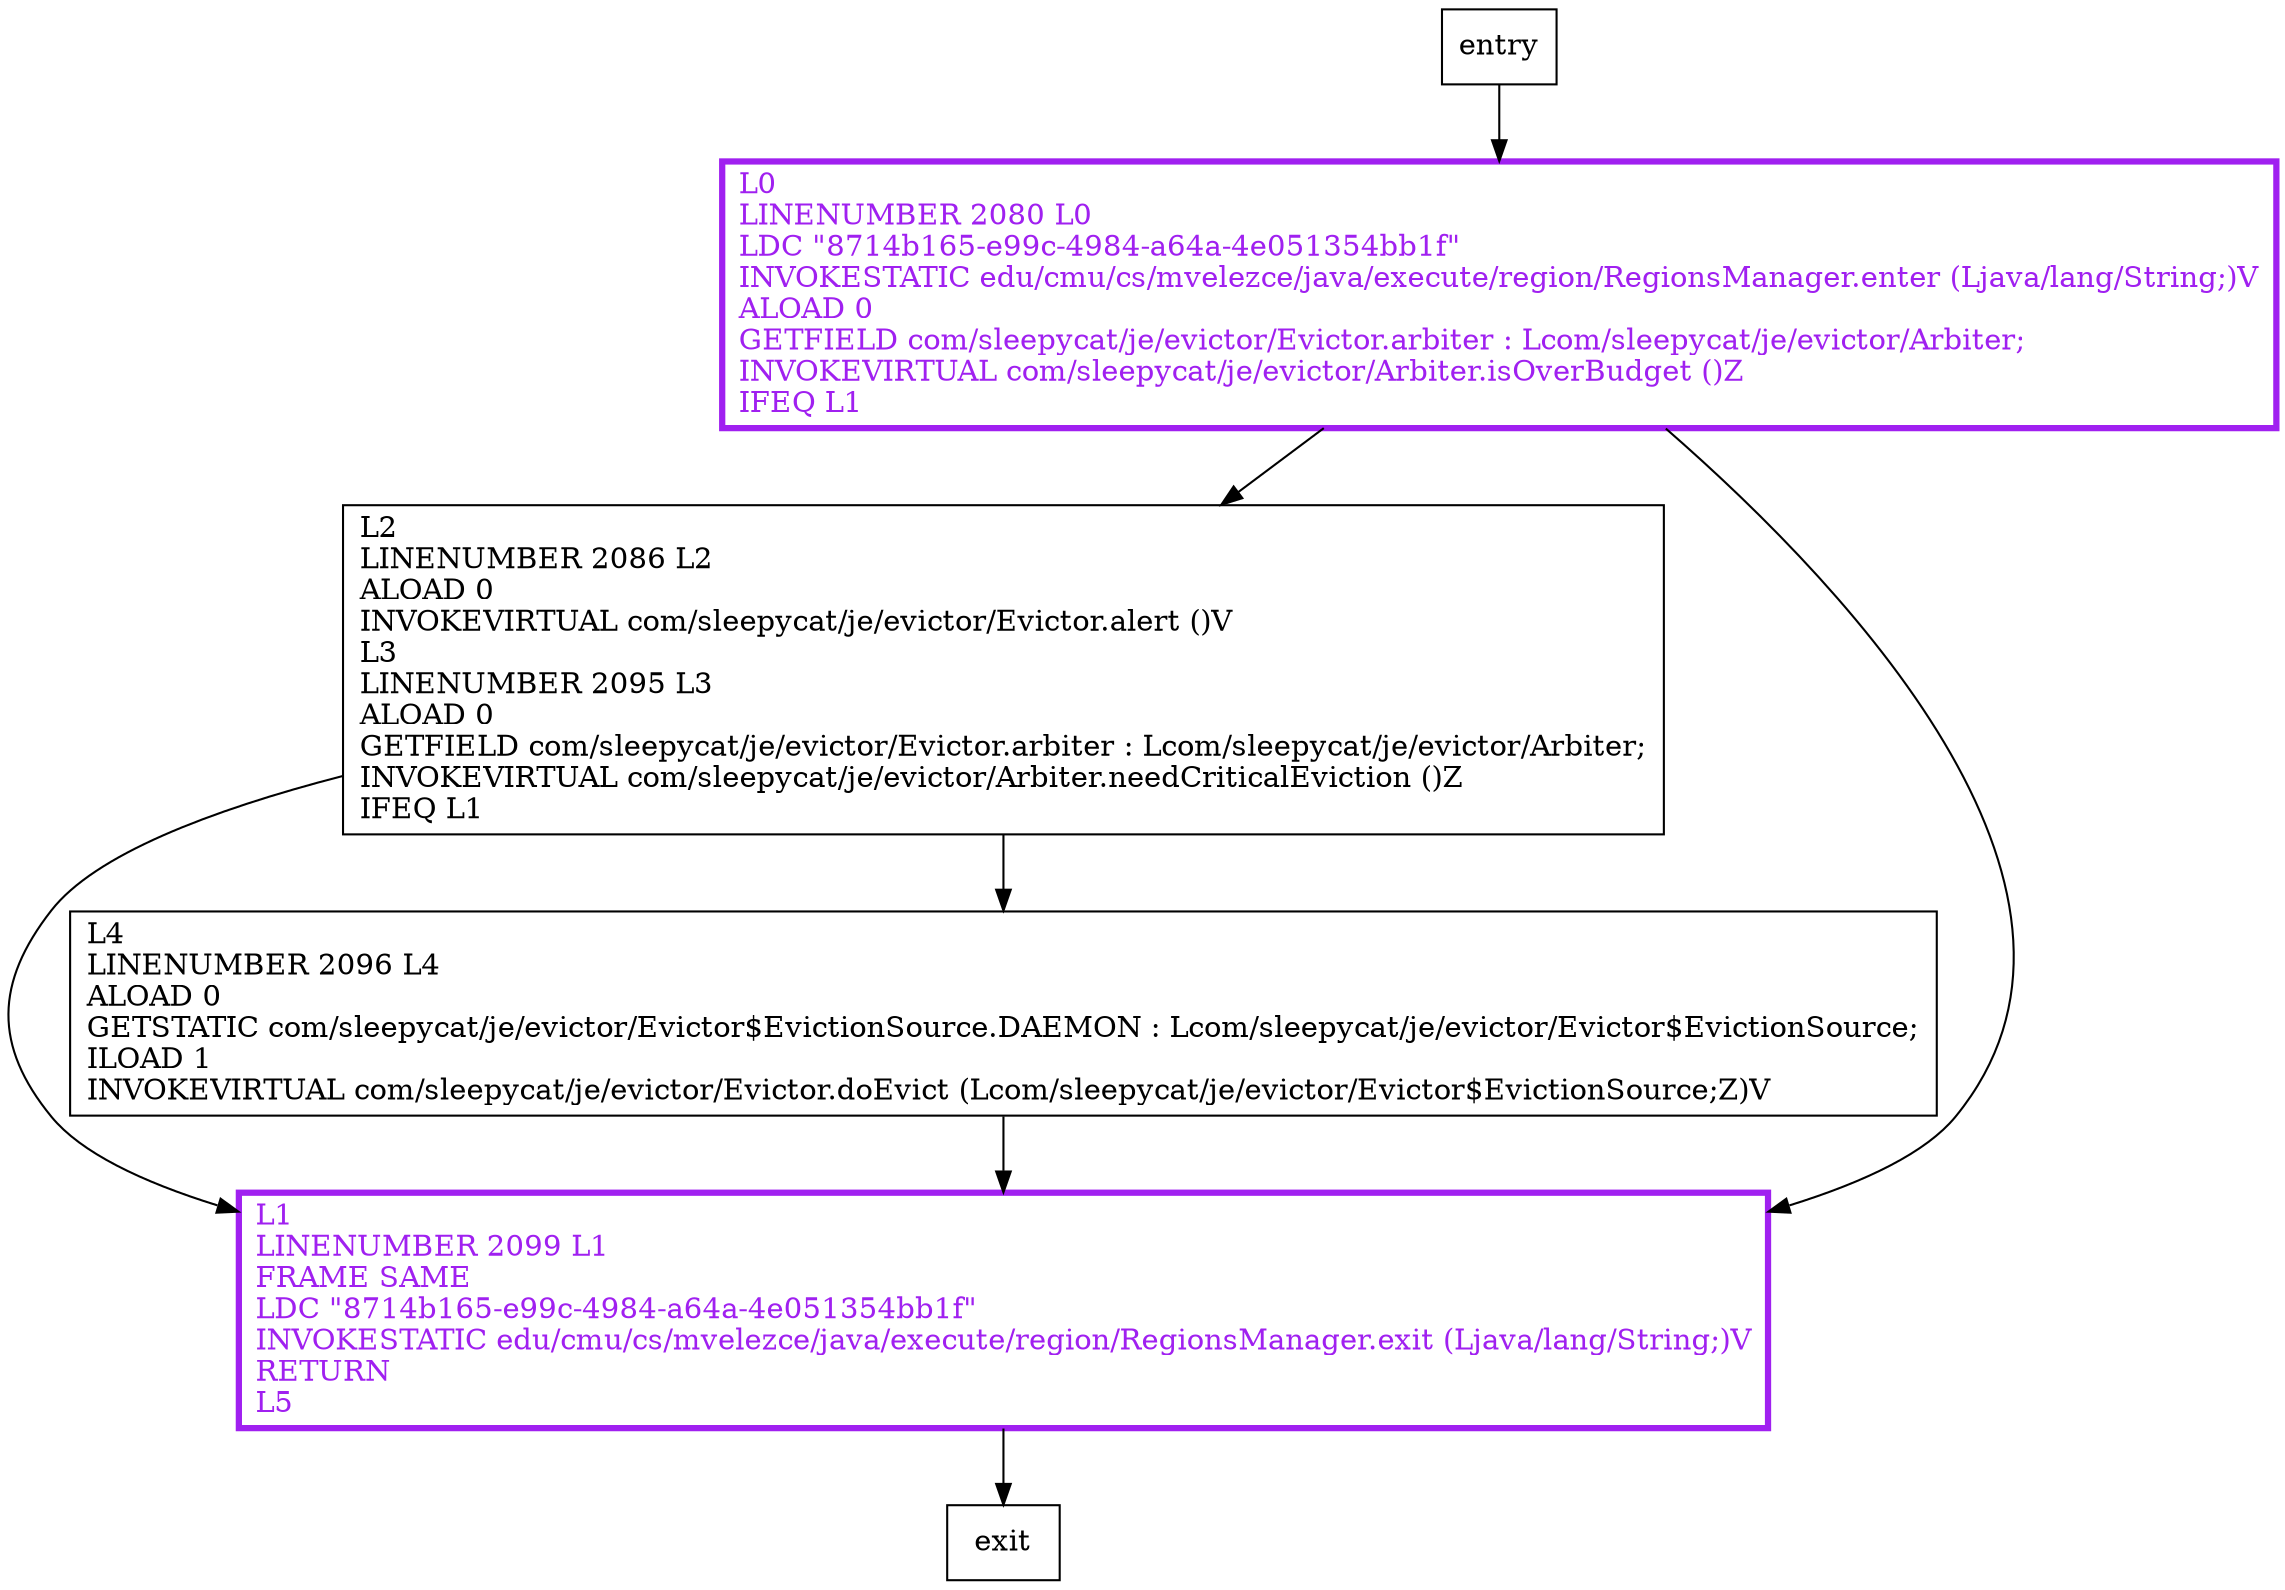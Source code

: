 digraph doDaemonEviction {
node [shape=record];
875766773 [label="L2\lLINENUMBER 2086 L2\lALOAD 0\lINVOKEVIRTUAL com/sleepycat/je/evictor/Evictor.alert ()V\lL3\lLINENUMBER 2095 L3\lALOAD 0\lGETFIELD com/sleepycat/je/evictor/Evictor.arbiter : Lcom/sleepycat/je/evictor/Arbiter;\lINVOKEVIRTUAL com/sleepycat/je/evictor/Arbiter.needCriticalEviction ()Z\lIFEQ L1\l"];
421103427 [label="L1\lLINENUMBER 2099 L1\lFRAME SAME\lLDC \"8714b165-e99c-4984-a64a-4e051354bb1f\"\lINVOKESTATIC edu/cmu/cs/mvelezce/java/execute/region/RegionsManager.exit (Ljava/lang/String;)V\lRETURN\lL5\l"];
623075197 [label="L4\lLINENUMBER 2096 L4\lALOAD 0\lGETSTATIC com/sleepycat/je/evictor/Evictor$EvictionSource.DAEMON : Lcom/sleepycat/je/evictor/Evictor$EvictionSource;\lILOAD 1\lINVOKEVIRTUAL com/sleepycat/je/evictor/Evictor.doEvict (Lcom/sleepycat/je/evictor/Evictor$EvictionSource;Z)V\l"];
1077137598 [label="L0\lLINENUMBER 2080 L0\lLDC \"8714b165-e99c-4984-a64a-4e051354bb1f\"\lINVOKESTATIC edu/cmu/cs/mvelezce/java/execute/region/RegionsManager.enter (Ljava/lang/String;)V\lALOAD 0\lGETFIELD com/sleepycat/je/evictor/Evictor.arbiter : Lcom/sleepycat/je/evictor/Arbiter;\lINVOKEVIRTUAL com/sleepycat/je/evictor/Arbiter.isOverBudget ()Z\lIFEQ L1\l"];
entry;
exit;
entry -> 1077137598
875766773 -> 421103427
875766773 -> 623075197
421103427 -> exit
623075197 -> 421103427
1077137598 -> 875766773
1077137598 -> 421103427
421103427[fontcolor="purple", penwidth=3, color="purple"];
1077137598[fontcolor="purple", penwidth=3, color="purple"];
}
